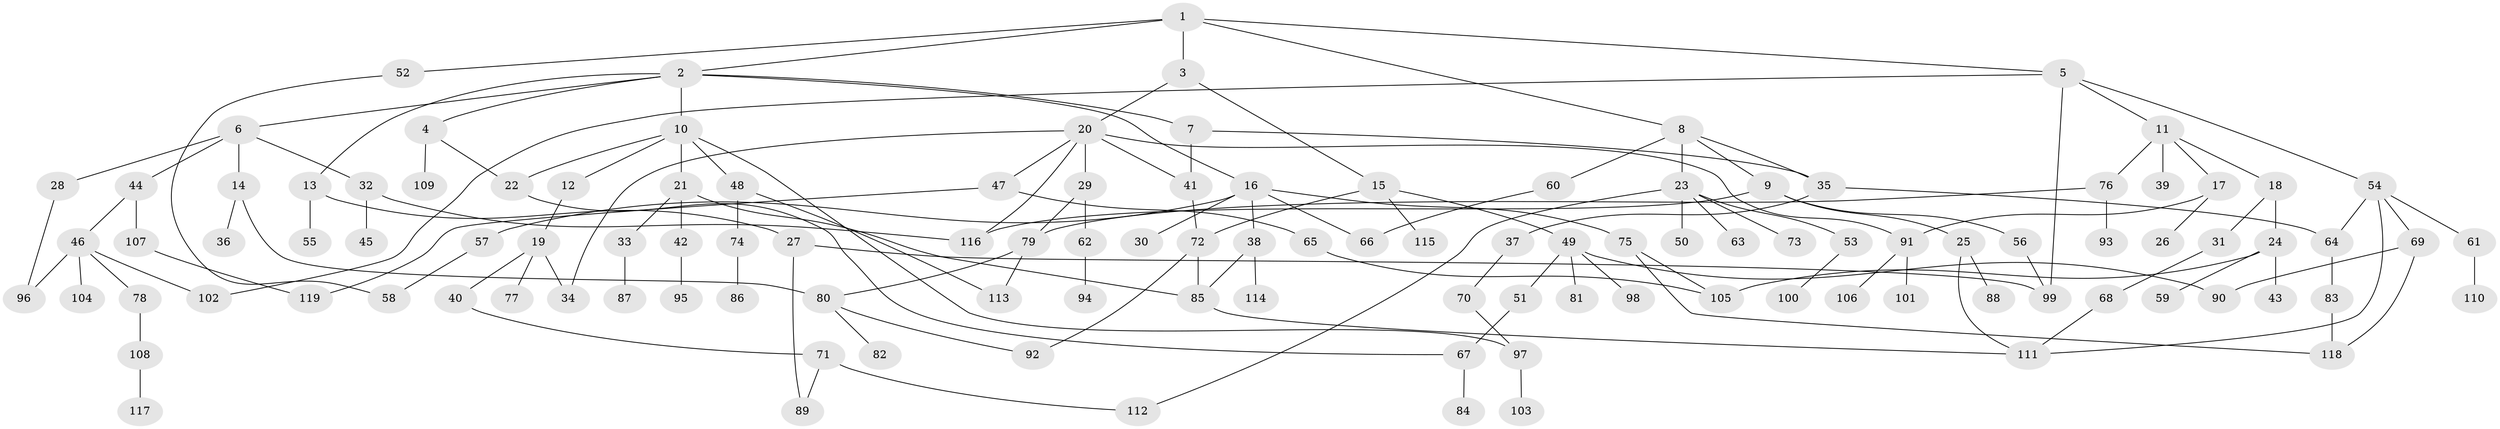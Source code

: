 // coarse degree distribution, {5: 0.11904761904761904, 8: 0.011904761904761904, 4: 0.11904761904761904, 6: 0.011904761904761904, 2: 0.30952380952380953, 3: 0.21428571428571427, 7: 0.011904761904761904, 1: 0.20238095238095238}
// Generated by graph-tools (version 1.1) at 2025/36/03/04/25 23:36:05]
// undirected, 119 vertices, 152 edges
graph export_dot {
  node [color=gray90,style=filled];
  1;
  2;
  3;
  4;
  5;
  6;
  7;
  8;
  9;
  10;
  11;
  12;
  13;
  14;
  15;
  16;
  17;
  18;
  19;
  20;
  21;
  22;
  23;
  24;
  25;
  26;
  27;
  28;
  29;
  30;
  31;
  32;
  33;
  34;
  35;
  36;
  37;
  38;
  39;
  40;
  41;
  42;
  43;
  44;
  45;
  46;
  47;
  48;
  49;
  50;
  51;
  52;
  53;
  54;
  55;
  56;
  57;
  58;
  59;
  60;
  61;
  62;
  63;
  64;
  65;
  66;
  67;
  68;
  69;
  70;
  71;
  72;
  73;
  74;
  75;
  76;
  77;
  78;
  79;
  80;
  81;
  82;
  83;
  84;
  85;
  86;
  87;
  88;
  89;
  90;
  91;
  92;
  93;
  94;
  95;
  96;
  97;
  98;
  99;
  100;
  101;
  102;
  103;
  104;
  105;
  106;
  107;
  108;
  109;
  110;
  111;
  112;
  113;
  114;
  115;
  116;
  117;
  118;
  119;
  1 -- 2;
  1 -- 3;
  1 -- 5;
  1 -- 8;
  1 -- 52;
  2 -- 4;
  2 -- 6;
  2 -- 7;
  2 -- 10;
  2 -- 13;
  2 -- 16;
  3 -- 15;
  3 -- 20;
  4 -- 109;
  4 -- 22;
  5 -- 11;
  5 -- 54;
  5 -- 99;
  5 -- 102;
  6 -- 14;
  6 -- 28;
  6 -- 32;
  6 -- 44;
  7 -- 35;
  7 -- 41;
  8 -- 9;
  8 -- 23;
  8 -- 35;
  8 -- 60;
  9 -- 25;
  9 -- 56;
  9 -- 116;
  10 -- 12;
  10 -- 21;
  10 -- 22;
  10 -- 48;
  10 -- 97;
  11 -- 17;
  11 -- 18;
  11 -- 39;
  11 -- 76;
  12 -- 19;
  13 -- 27;
  13 -- 55;
  14 -- 36;
  14 -- 80;
  15 -- 49;
  15 -- 115;
  15 -- 72;
  16 -- 30;
  16 -- 38;
  16 -- 57;
  16 -- 66;
  16 -- 75;
  17 -- 26;
  17 -- 91;
  18 -- 24;
  18 -- 31;
  19 -- 34;
  19 -- 40;
  19 -- 77;
  20 -- 29;
  20 -- 41;
  20 -- 47;
  20 -- 116;
  20 -- 34;
  20 -- 91;
  21 -- 33;
  21 -- 42;
  21 -- 85;
  22 -- 67;
  23 -- 50;
  23 -- 53;
  23 -- 63;
  23 -- 73;
  23 -- 112;
  24 -- 43;
  24 -- 59;
  24 -- 105;
  25 -- 88;
  25 -- 111;
  27 -- 89;
  27 -- 99;
  28 -- 96;
  29 -- 62;
  29 -- 79;
  31 -- 68;
  32 -- 45;
  32 -- 116;
  33 -- 87;
  35 -- 37;
  35 -- 64;
  37 -- 70;
  38 -- 85;
  38 -- 114;
  40 -- 71;
  41 -- 72;
  42 -- 95;
  44 -- 46;
  44 -- 107;
  46 -- 78;
  46 -- 96;
  46 -- 102;
  46 -- 104;
  47 -- 65;
  47 -- 119;
  48 -- 74;
  48 -- 113;
  49 -- 51;
  49 -- 81;
  49 -- 98;
  49 -- 90;
  51 -- 67;
  52 -- 58;
  53 -- 100;
  54 -- 61;
  54 -- 64;
  54 -- 69;
  54 -- 111;
  56 -- 99;
  57 -- 58;
  60 -- 66;
  61 -- 110;
  62 -- 94;
  64 -- 83;
  65 -- 105;
  67 -- 84;
  68 -- 111;
  69 -- 90;
  69 -- 118;
  70 -- 97;
  71 -- 112;
  71 -- 89;
  72 -- 85;
  72 -- 92;
  74 -- 86;
  75 -- 105;
  75 -- 118;
  76 -- 79;
  76 -- 93;
  78 -- 108;
  79 -- 80;
  79 -- 113;
  80 -- 82;
  80 -- 92;
  83 -- 118;
  85 -- 111;
  91 -- 101;
  91 -- 106;
  97 -- 103;
  107 -- 119;
  108 -- 117;
}
